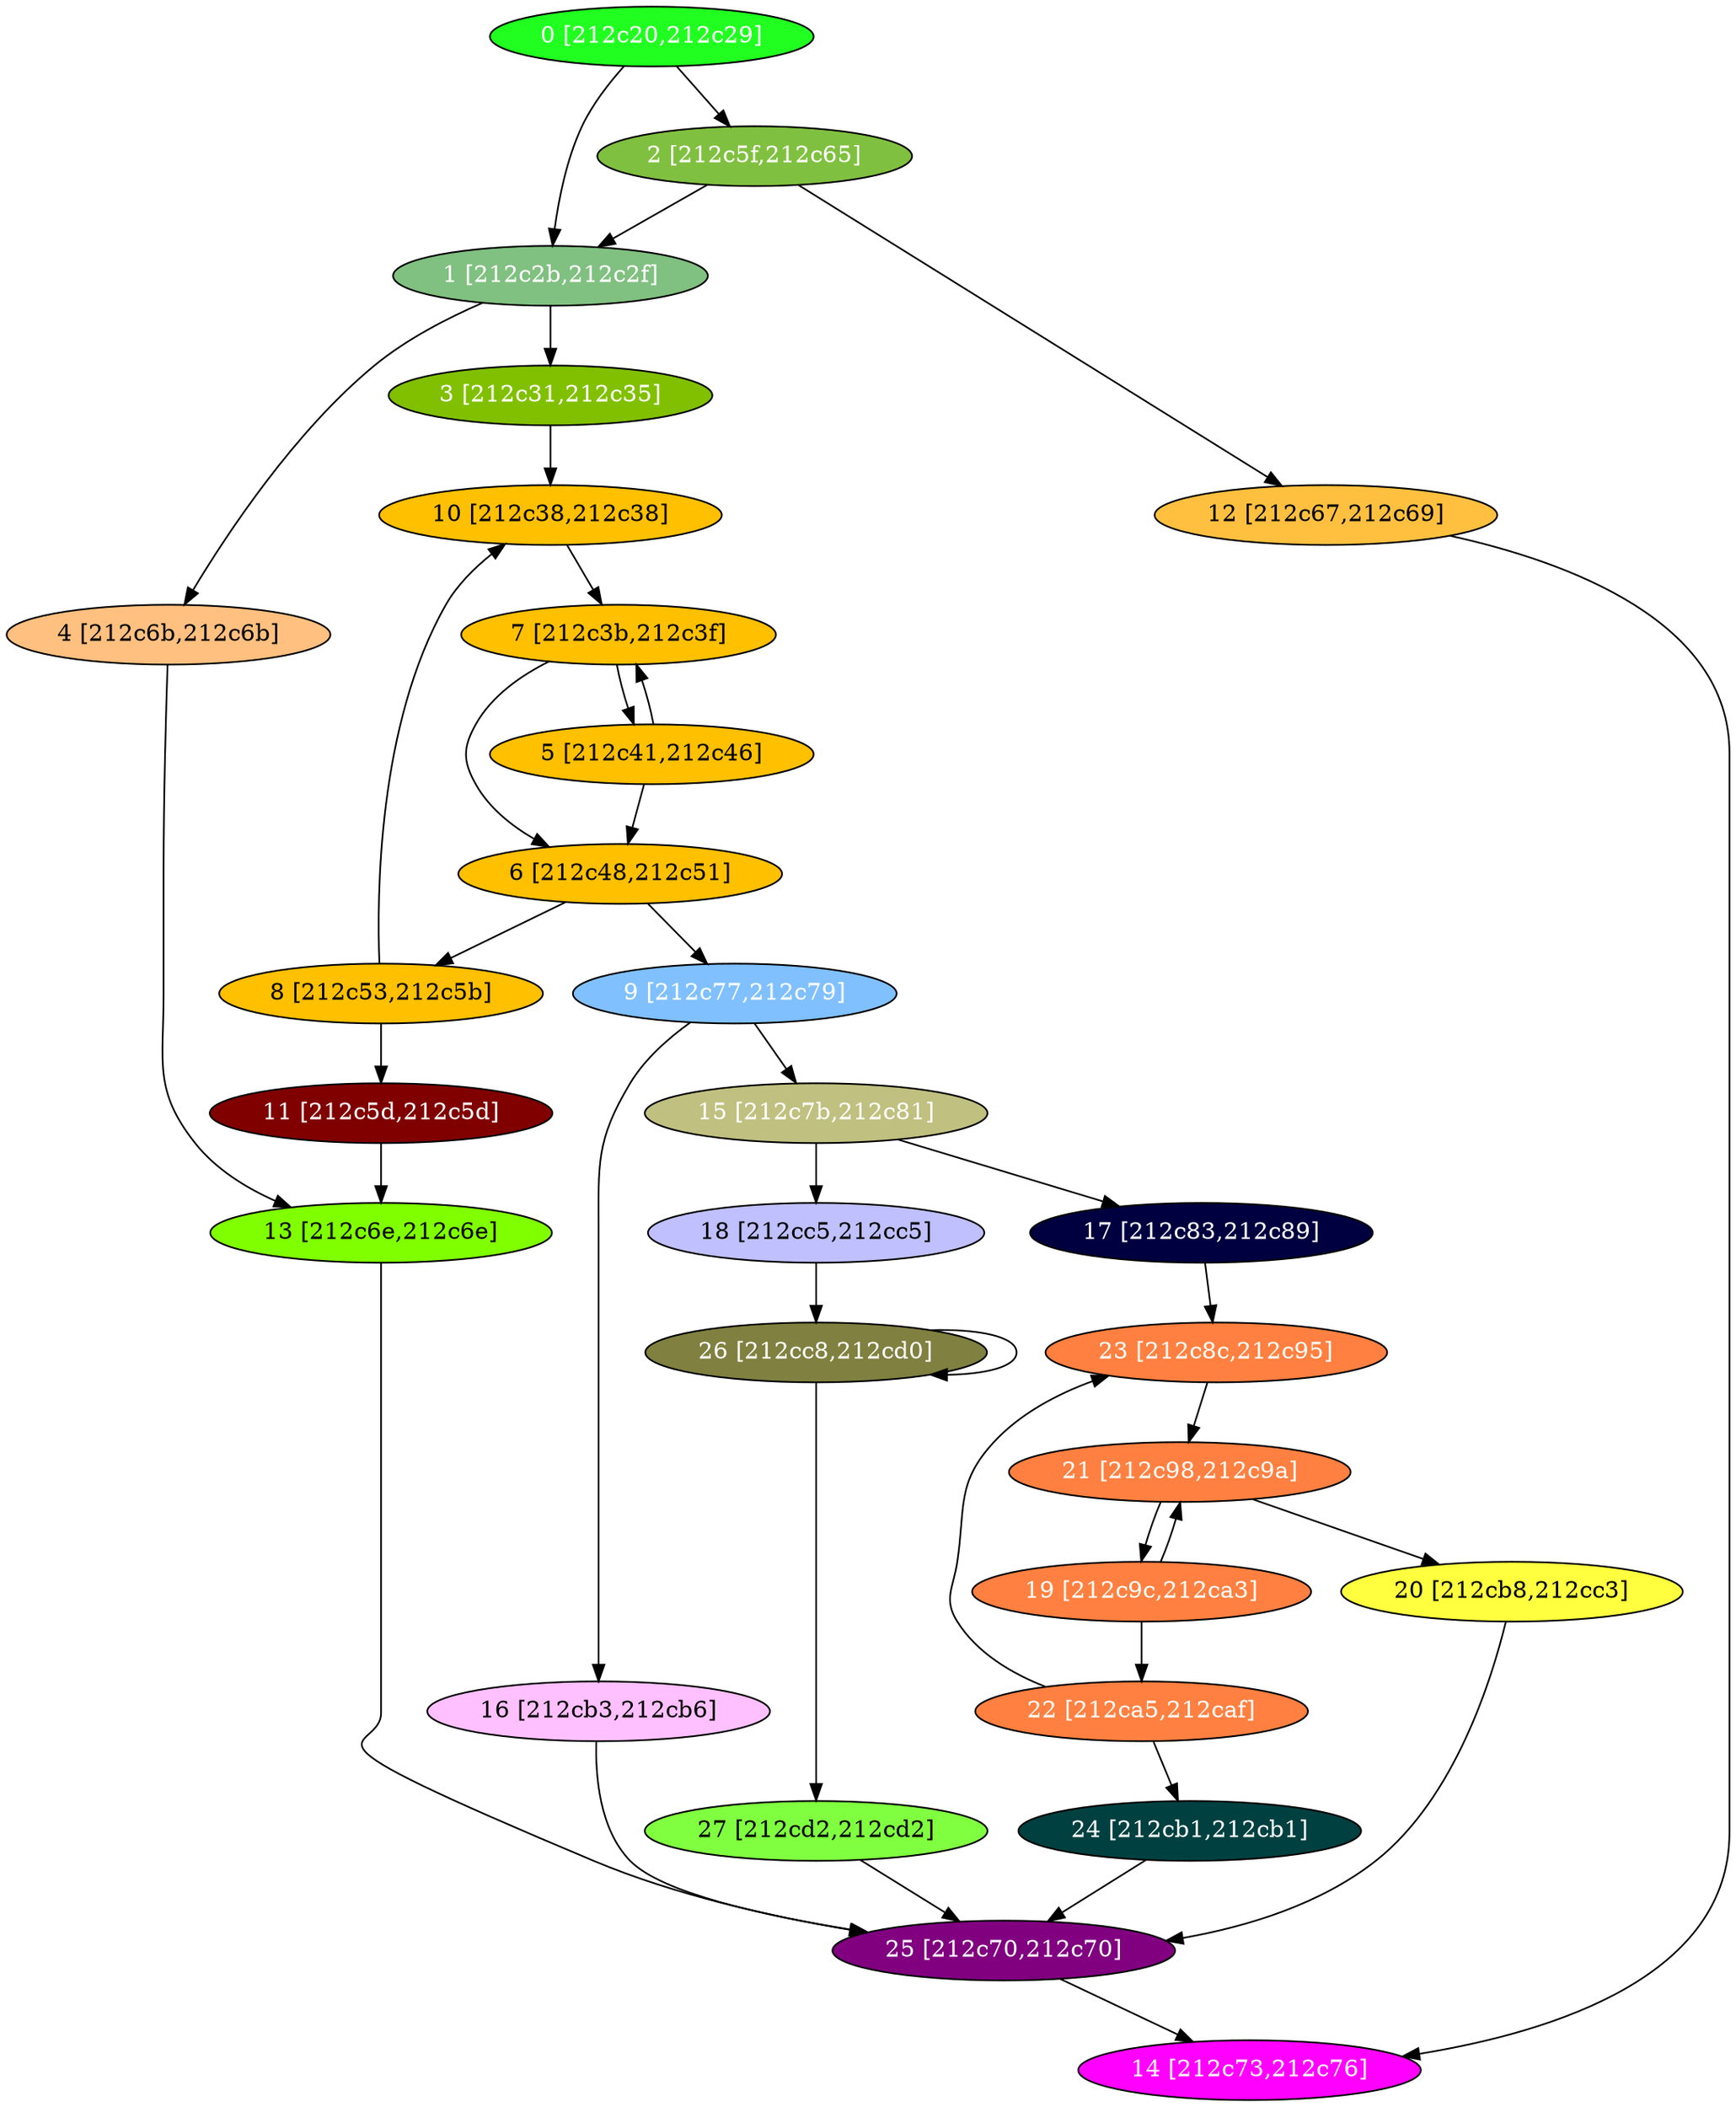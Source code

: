 diGraph libnss3{
	libnss3_0  [style=filled fillcolor="#20FF20" fontcolor="#ffffff" shape=oval label="0 [212c20,212c29]"]
	libnss3_1  [style=filled fillcolor="#80C080" fontcolor="#ffffff" shape=oval label="1 [212c2b,212c2f]"]
	libnss3_2  [style=filled fillcolor="#80C040" fontcolor="#ffffff" shape=oval label="2 [212c5f,212c65]"]
	libnss3_3  [style=filled fillcolor="#80C000" fontcolor="#ffffff" shape=oval label="3 [212c31,212c35]"]
	libnss3_4  [style=filled fillcolor="#FFC080" fontcolor="#000000" shape=oval label="4 [212c6b,212c6b]"]
	libnss3_5  [style=filled fillcolor="#FFC000" fontcolor="#000000" shape=oval label="5 [212c41,212c46]"]
	libnss3_6  [style=filled fillcolor="#FFC000" fontcolor="#000000" shape=oval label="6 [212c48,212c51]"]
	libnss3_7  [style=filled fillcolor="#FFC000" fontcolor="#000000" shape=oval label="7 [212c3b,212c3f]"]
	libnss3_8  [style=filled fillcolor="#FFC000" fontcolor="#000000" shape=oval label="8 [212c53,212c5b]"]
	libnss3_9  [style=filled fillcolor="#80C0FF" fontcolor="#ffffff" shape=oval label="9 [212c77,212c79]"]
	libnss3_a  [style=filled fillcolor="#FFC000" fontcolor="#000000" shape=oval label="10 [212c38,212c38]"]
	libnss3_b  [style=filled fillcolor="#800000" fontcolor="#ffffff" shape=oval label="11 [212c5d,212c5d]"]
	libnss3_c  [style=filled fillcolor="#FFC040" fontcolor="#000000" shape=oval label="12 [212c67,212c69]"]
	libnss3_d  [style=filled fillcolor="#80FF00" fontcolor="#000000" shape=oval label="13 [212c6e,212c6e]"]
	libnss3_e  [style=filled fillcolor="#FF00FF" fontcolor="#ffffff" shape=oval label="14 [212c73,212c76]"]
	libnss3_f  [style=filled fillcolor="#C0C080" fontcolor="#ffffff" shape=oval label="15 [212c7b,212c81]"]
	libnss3_10  [style=filled fillcolor="#FFC0FF" fontcolor="#000000" shape=oval label="16 [212cb3,212cb6]"]
	libnss3_11  [style=filled fillcolor="#000040" fontcolor="#ffffff" shape=oval label="17 [212c83,212c89]"]
	libnss3_12  [style=filled fillcolor="#C0C0FF" fontcolor="#000000" shape=oval label="18 [212cc5,212cc5]"]
	libnss3_13  [style=filled fillcolor="#FF8040" fontcolor="#ffffff" shape=oval label="19 [212c9c,212ca3]"]
	libnss3_14  [style=filled fillcolor="#FFFF40" fontcolor="#000000" shape=oval label="20 [212cb8,212cc3]"]
	libnss3_15  [style=filled fillcolor="#FF8040" fontcolor="#ffffff" shape=oval label="21 [212c98,212c9a]"]
	libnss3_16  [style=filled fillcolor="#FF8040" fontcolor="#ffffff" shape=oval label="22 [212ca5,212caf]"]
	libnss3_17  [style=filled fillcolor="#FF8040" fontcolor="#ffffff" shape=oval label="23 [212c8c,212c95]"]
	libnss3_18  [style=filled fillcolor="#004040" fontcolor="#ffffff" shape=oval label="24 [212cb1,212cb1]"]
	libnss3_19  [style=filled fillcolor="#800080" fontcolor="#ffffff" shape=oval label="25 [212c70,212c70]"]
	libnss3_1a  [style=filled fillcolor="#808040" fontcolor="#ffffff" shape=oval label="26 [212cc8,212cd0]"]
	libnss3_1b  [style=filled fillcolor="#80FF40" fontcolor="#000000" shape=oval label="27 [212cd2,212cd2]"]

	libnss3_0 -> libnss3_1
	libnss3_0 -> libnss3_2
	libnss3_1 -> libnss3_3
	libnss3_1 -> libnss3_4
	libnss3_2 -> libnss3_1
	libnss3_2 -> libnss3_c
	libnss3_3 -> libnss3_a
	libnss3_4 -> libnss3_d
	libnss3_5 -> libnss3_6
	libnss3_5 -> libnss3_7
	libnss3_6 -> libnss3_8
	libnss3_6 -> libnss3_9
	libnss3_7 -> libnss3_5
	libnss3_7 -> libnss3_6
	libnss3_8 -> libnss3_a
	libnss3_8 -> libnss3_b
	libnss3_9 -> libnss3_f
	libnss3_9 -> libnss3_10
	libnss3_a -> libnss3_7
	libnss3_b -> libnss3_d
	libnss3_c -> libnss3_e
	libnss3_d -> libnss3_19
	libnss3_f -> libnss3_11
	libnss3_f -> libnss3_12
	libnss3_10 -> libnss3_19
	libnss3_11 -> libnss3_17
	libnss3_12 -> libnss3_1a
	libnss3_13 -> libnss3_15
	libnss3_13 -> libnss3_16
	libnss3_14 -> libnss3_19
	libnss3_15 -> libnss3_13
	libnss3_15 -> libnss3_14
	libnss3_16 -> libnss3_17
	libnss3_16 -> libnss3_18
	libnss3_17 -> libnss3_15
	libnss3_18 -> libnss3_19
	libnss3_19 -> libnss3_e
	libnss3_1a -> libnss3_1a
	libnss3_1a -> libnss3_1b
	libnss3_1b -> libnss3_19
}